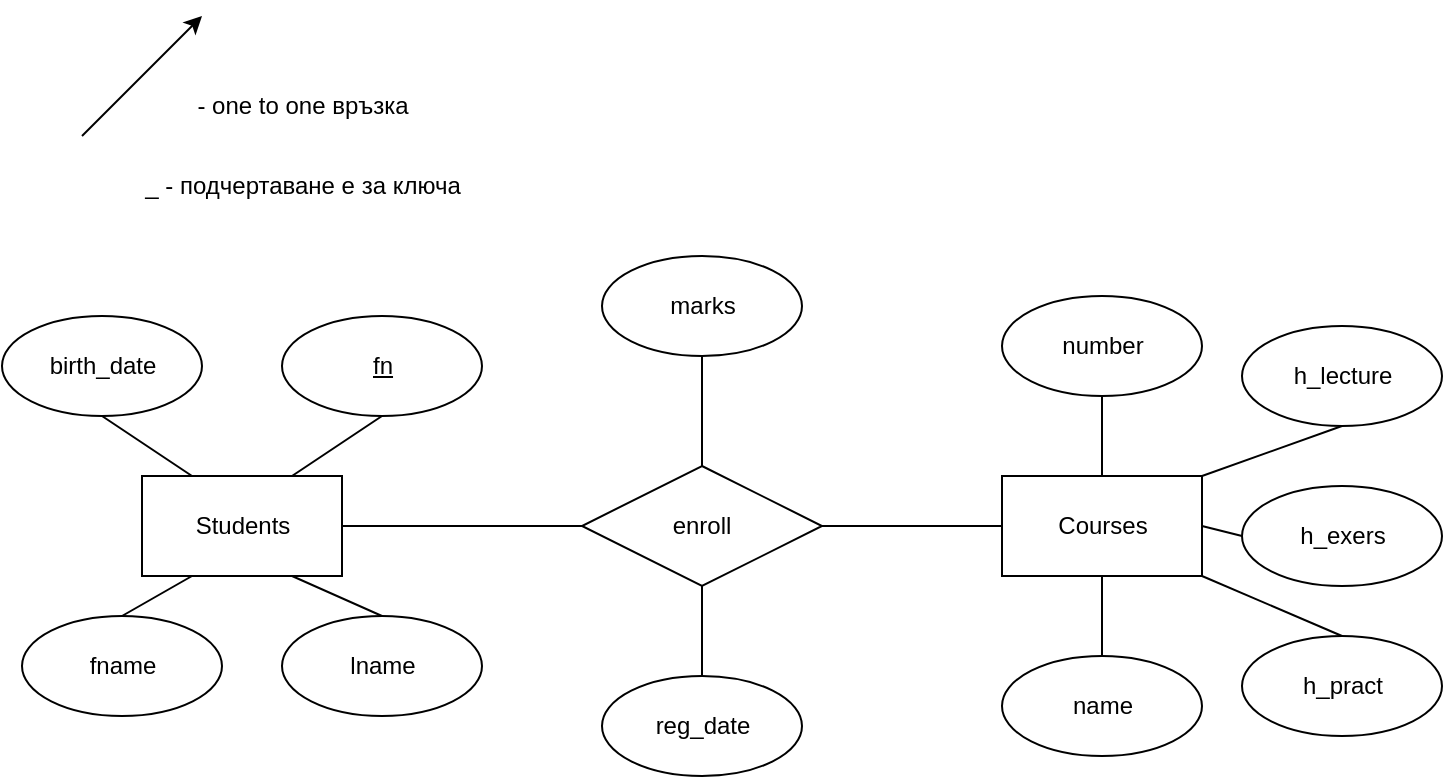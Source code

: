 <mxfile>
    <diagram id="ciqAjXtuLaoP3qyxwcB9" name="Page-1">
        <mxGraphModel dx="1066" dy="608" grid="1" gridSize="10" guides="1" tooltips="1" connect="1" arrows="1" fold="1" page="1" pageScale="1" pageWidth="850" pageHeight="1100" math="0" shadow="0">
            <root>
                <mxCell id="0"/>
                <mxCell id="1" parent="0"/>
                <mxCell id="8" style="edgeStyle=none;html=1;exitX=0.25;exitY=0;exitDx=0;exitDy=0;entryX=0.5;entryY=1;entryDx=0;entryDy=0;endArrow=none;endFill=0;" parent="1" source="2" target="7" edge="1">
                    <mxGeometry relative="1" as="geometry"/>
                </mxCell>
                <mxCell id="10" style="edgeStyle=none;html=1;exitX=0.75;exitY=0;exitDx=0;exitDy=0;entryX=0.5;entryY=1;entryDx=0;entryDy=0;endArrow=none;endFill=0;" parent="1" source="2" target="6" edge="1">
                    <mxGeometry relative="1" as="geometry"/>
                </mxCell>
                <mxCell id="11" style="edgeStyle=none;html=1;exitX=0.25;exitY=1;exitDx=0;exitDy=0;entryX=0.5;entryY=0;entryDx=0;entryDy=0;endArrow=none;endFill=0;" parent="1" source="2" target="5" edge="1">
                    <mxGeometry relative="1" as="geometry"/>
                </mxCell>
                <mxCell id="12" style="edgeStyle=none;html=1;exitX=0.75;exitY=1;exitDx=0;exitDy=0;entryX=0.5;entryY=0;entryDx=0;entryDy=0;endArrow=none;endFill=0;" parent="1" source="2" target="4" edge="1">
                    <mxGeometry relative="1" as="geometry"/>
                </mxCell>
                <mxCell id="27" style="edgeStyle=none;html=1;exitX=1;exitY=0.5;exitDx=0;exitDy=0;entryX=0;entryY=0.5;entryDx=0;entryDy=0;endArrow=none;endFill=0;" parent="1" source="2" target="26" edge="1">
                    <mxGeometry relative="1" as="geometry"/>
                </mxCell>
                <mxCell id="2" value="Students" style="html=1;dashed=0;whitespace=wrap;glass=0;rounded=0;shadow=0;" parent="1" vertex="1">
                    <mxGeometry x="170" y="250" width="100" height="50" as="geometry"/>
                </mxCell>
                <mxCell id="4" value="lname" style="shape=ellipse;html=1;dashed=0;whitespace=wrap;perimeter=ellipsePerimeter;" parent="1" vertex="1">
                    <mxGeometry x="240" y="320" width="100" height="50" as="geometry"/>
                </mxCell>
                <mxCell id="5" value="fname" style="shape=ellipse;html=1;dashed=0;whitespace=wrap;perimeter=ellipsePerimeter;shadow=0;" parent="1" vertex="1">
                    <mxGeometry x="110" y="320" width="100" height="50" as="geometry"/>
                </mxCell>
                <mxCell id="6" value="&lt;u&gt;fn&lt;/u&gt;" style="shape=ellipse;html=1;dashed=0;whitespace=wrap;perimeter=ellipsePerimeter;" parent="1" vertex="1">
                    <mxGeometry x="240" y="170" width="100" height="50" as="geometry"/>
                </mxCell>
                <mxCell id="7" value="birth_date" style="shape=ellipse;html=1;dashed=0;whitespace=wrap;perimeter=ellipsePerimeter;" parent="1" vertex="1">
                    <mxGeometry x="100" y="170" width="100" height="50" as="geometry"/>
                </mxCell>
                <mxCell id="14" style="edgeStyle=none;html=1;exitX=0.5;exitY=0;exitDx=0;exitDy=0;entryX=0.5;entryY=1;entryDx=0;entryDy=0;endArrow=none;endFill=0;" parent="1" source="18" target="22" edge="1">
                    <mxGeometry relative="1" as="geometry"/>
                </mxCell>
                <mxCell id="15" style="edgeStyle=none;html=1;exitX=1;exitY=0;exitDx=0;exitDy=0;entryX=0.5;entryY=1;entryDx=0;entryDy=0;endArrow=none;endFill=0;" parent="1" source="18" target="21" edge="1">
                    <mxGeometry relative="1" as="geometry"/>
                </mxCell>
                <mxCell id="16" style="edgeStyle=none;html=1;exitX=1;exitY=1;exitDx=0;exitDy=0;entryX=0.5;entryY=0;entryDx=0;entryDy=0;endArrow=none;endFill=0;" parent="1" source="18" target="20" edge="1">
                    <mxGeometry relative="1" as="geometry"/>
                </mxCell>
                <mxCell id="17" style="edgeStyle=none;html=1;exitX=1;exitY=0.5;exitDx=0;exitDy=0;entryX=0;entryY=0.5;entryDx=0;entryDy=0;endArrow=none;endFill=0;" parent="1" source="18" target="19" edge="1">
                    <mxGeometry relative="1" as="geometry"/>
                </mxCell>
                <mxCell id="25" style="edgeStyle=none;html=1;exitX=0.5;exitY=1;exitDx=0;exitDy=0;entryX=0.5;entryY=0;entryDx=0;entryDy=0;endArrow=none;endFill=0;" parent="1" source="18" target="24" edge="1">
                    <mxGeometry relative="1" as="geometry"/>
                </mxCell>
                <mxCell id="18" value="Courses" style="html=1;dashed=0;whitespace=wrap;" parent="1" vertex="1">
                    <mxGeometry x="600" y="250" width="100" height="50" as="geometry"/>
                </mxCell>
                <mxCell id="19" value="h_exers" style="shape=ellipse;html=1;dashed=0;whitespace=wrap;perimeter=ellipsePerimeter;" parent="1" vertex="1">
                    <mxGeometry x="720" y="255" width="100" height="50" as="geometry"/>
                </mxCell>
                <mxCell id="20" value="h_pract" style="shape=ellipse;html=1;dashed=0;whitespace=wrap;perimeter=ellipsePerimeter;" parent="1" vertex="1">
                    <mxGeometry x="720" y="330" width="100" height="50" as="geometry"/>
                </mxCell>
                <mxCell id="21" value="h_lecture" style="shape=ellipse;html=1;dashed=0;whitespace=wrap;perimeter=ellipsePerimeter;" parent="1" vertex="1">
                    <mxGeometry x="720" y="175" width="100" height="50" as="geometry"/>
                </mxCell>
                <mxCell id="22" value="number" style="shape=ellipse;html=1;dashed=0;whitespace=wrap;perimeter=ellipsePerimeter;" parent="1" vertex="1">
                    <mxGeometry x="600" y="160" width="100" height="50" as="geometry"/>
                </mxCell>
                <mxCell id="24" value="name" style="shape=ellipse;html=1;dashed=0;whitespace=wrap;perimeter=ellipsePerimeter;" parent="1" vertex="1">
                    <mxGeometry x="600" y="340" width="100" height="50" as="geometry"/>
                </mxCell>
                <mxCell id="28" style="edgeStyle=none;html=1;exitX=1;exitY=0.5;exitDx=0;exitDy=0;entryX=0;entryY=0.5;entryDx=0;entryDy=0;endArrow=none;endFill=0;" parent="1" source="26" target="18" edge="1">
                    <mxGeometry relative="1" as="geometry"/>
                </mxCell>
                <mxCell id="26" value="enroll" style="shape=rhombus;perimeter=rhombusPerimeter;whiteSpace=wrap;html=1;align=center;" parent="1" vertex="1">
                    <mxGeometry x="390" y="245" width="120" height="60" as="geometry"/>
                </mxCell>
                <mxCell id="31" style="edgeStyle=none;html=1;exitX=0.5;exitY=0;exitDx=0;exitDy=0;entryX=0.5;entryY=1;entryDx=0;entryDy=0;endArrow=none;endFill=0;" parent="1" source="30" target="26" edge="1">
                    <mxGeometry relative="1" as="geometry"/>
                </mxCell>
                <mxCell id="30" value="reg_date" style="shape=ellipse;html=1;dashed=0;whitespace=wrap;perimeter=ellipsePerimeter;" parent="1" vertex="1">
                    <mxGeometry x="400" y="350" width="100" height="50" as="geometry"/>
                </mxCell>
                <mxCell id="33" style="edgeStyle=none;html=1;exitX=0.5;exitY=1;exitDx=0;exitDy=0;entryX=0.5;entryY=0;entryDx=0;entryDy=0;endArrow=none;endFill=0;" parent="1" source="32" target="26" edge="1">
                    <mxGeometry relative="1" as="geometry"/>
                </mxCell>
                <mxCell id="32" value="marks" style="shape=ellipse;html=1;dashed=0;whitespace=wrap;perimeter=ellipsePerimeter;" parent="1" vertex="1">
                    <mxGeometry x="400" y="140" width="100" height="50" as="geometry"/>
                </mxCell>
                <mxCell id="36" value="_ - подчертаване е за ключа" style="text;html=1;align=center;verticalAlign=middle;resizable=0;points=[];autosize=1;strokeColor=none;fillColor=none;" parent="1" vertex="1">
                    <mxGeometry x="160" y="90" width="180" height="30" as="geometry"/>
                </mxCell>
                <mxCell id="38" value="" style="html=1;labelBackgroundColor=#ffffff;endArrow=classic;endFill=1;endSize=6;jettySize=auto;orthogonalLoop=1;strokeWidth=1;fontSize=14;" parent="1" edge="1">
                    <mxGeometry width="60" height="60" relative="1" as="geometry">
                        <mxPoint x="140" y="80" as="sourcePoint"/>
                        <mxPoint x="200" y="20" as="targetPoint"/>
                    </mxGeometry>
                </mxCell>
                <mxCell id="39" value="- one to one връзка" style="text;html=1;align=center;verticalAlign=middle;resizable=0;points=[];autosize=1;strokeColor=none;fillColor=none;rounded=0;shadow=0;glass=0;sketch=0;" parent="1" vertex="1">
                    <mxGeometry x="185" y="50" width="130" height="30" as="geometry"/>
                </mxCell>
            </root>
        </mxGraphModel>
    </diagram>
    <diagram id="BYpEgx1NPI-1AtL5_44J" name="Задача 1">
        <mxGraphModel dx="1066" dy="608" grid="1" gridSize="10" guides="1" tooltips="1" connect="1" arrows="1" fold="1" page="1" pageScale="1" pageWidth="850" pageHeight="1100" math="0" shadow="0">
            <root>
                <mxCell id="0"/>
                <mxCell id="1" parent="0"/>
                <mxCell id="nQiEUatA1W62KQJKbCj_-5" style="edgeStyle=none;html=1;exitX=0;exitY=0.5;exitDx=0;exitDy=0;entryX=1;entryY=0.5;entryDx=0;entryDy=0;endArrow=none;endFill=0;" parent="1" source="nQiEUatA1W62KQJKbCj_-1" target="nQiEUatA1W62KQJKbCj_-4" edge="1">
                    <mxGeometry relative="1" as="geometry"/>
                </mxCell>
                <mxCell id="nQiEUatA1W62KQJKbCj_-6" style="edgeStyle=none;html=1;exitX=0.5;exitY=0;exitDx=0;exitDy=0;entryX=0.5;entryY=1;entryDx=0;entryDy=0;endArrow=none;endFill=0;" parent="1" source="nQiEUatA1W62KQJKbCj_-1" target="nQiEUatA1W62KQJKbCj_-2" edge="1">
                    <mxGeometry relative="1" as="geometry"/>
                </mxCell>
                <mxCell id="nQiEUatA1W62KQJKbCj_-7" style="edgeStyle=none;html=1;exitX=0.5;exitY=1;exitDx=0;exitDy=0;entryX=0.5;entryY=0;entryDx=0;entryDy=0;endArrow=none;endFill=0;" parent="1" source="nQiEUatA1W62KQJKbCj_-1" target="nQiEUatA1W62KQJKbCj_-3" edge="1">
                    <mxGeometry relative="1" as="geometry"/>
                </mxCell>
                <mxCell id="nQiEUatA1W62KQJKbCj_-1" value="Teams" style="whiteSpace=wrap;html=1;align=center;" parent="1" vertex="1">
                    <mxGeometry x="360" y="170" width="100" height="40" as="geometry"/>
                </mxCell>
                <mxCell id="nQiEUatA1W62KQJKbCj_-2" value="&lt;u&gt;name&lt;/u&gt;" style="ellipse;whiteSpace=wrap;html=1;align=center;" parent="1" vertex="1">
                    <mxGeometry x="360" y="90" width="100" height="40" as="geometry"/>
                </mxCell>
                <mxCell id="nQiEUatA1W62KQJKbCj_-3" value="org_color" style="ellipse;whiteSpace=wrap;html=1;align=center;" parent="1" vertex="1">
                    <mxGeometry x="360" y="240" width="100" height="40" as="geometry"/>
                </mxCell>
                <mxCell id="nQiEUatA1W62KQJKbCj_-4" value="alt_color" style="ellipse;whiteSpace=wrap;html=1;align=center;" parent="1" vertex="1">
                    <mxGeometry x="240" y="170" width="100" height="40" as="geometry"/>
                </mxCell>
                <mxCell id="nQiEUatA1W62KQJKbCj_-8" style="edgeStyle=none;html=1;exitX=0.5;exitY=1;exitDx=0;exitDy=0;entryX=0.5;entryY=0;entryDx=0;entryDy=0;endArrow=none;endFill=0;" parent="1" source="nQiEUatA1W62KQJKbCj_-11" target="nQiEUatA1W62KQJKbCj_-14" edge="1">
                    <mxGeometry relative="1" as="geometry"/>
                </mxCell>
                <mxCell id="nQiEUatA1W62KQJKbCj_-9" style="edgeStyle=none;html=1;exitX=0.5;exitY=0;exitDx=0;exitDy=0;entryX=0.5;entryY=1;entryDx=0;entryDy=0;endArrow=none;endFill=0;" parent="1" source="nQiEUatA1W62KQJKbCj_-11" target="nQiEUatA1W62KQJKbCj_-12" edge="1">
                    <mxGeometry relative="1" as="geometry"/>
                </mxCell>
                <mxCell id="nQiEUatA1W62KQJKbCj_-11" value="Players" style="whiteSpace=wrap;html=1;align=center;" parent="1" vertex="1">
                    <mxGeometry x="670" y="170" width="100" height="40" as="geometry"/>
                </mxCell>
                <mxCell id="nQiEUatA1W62KQJKbCj_-12" value="&lt;u&gt;name&lt;/u&gt;" style="ellipse;whiteSpace=wrap;html=1;align=center;" parent="1" vertex="1">
                    <mxGeometry x="670" y="90" width="100" height="40" as="geometry"/>
                </mxCell>
                <mxCell id="nQiEUatA1W62KQJKbCj_-14" value="birth_date" style="ellipse;whiteSpace=wrap;html=1;align=center;" parent="1" vertex="1">
                    <mxGeometry x="670" y="270" width="100" height="40" as="geometry"/>
                </mxCell>
                <mxCell id="nQiEUatA1W62KQJKbCj_-16" style="edgeStyle=none;html=1;entryX=1;entryY=0.5;entryDx=0;entryDy=0;endArrow=classic;endFill=1;exitX=0;exitY=0.5;exitDx=0;exitDy=0;startArrow=none;startFill=0;" parent="1" source="nQiEUatA1W62KQJKbCj_-15" target="nQiEUatA1W62KQJKbCj_-1" edge="1">
                    <mxGeometry relative="1" as="geometry">
                        <mxPoint x="528" y="204" as="sourcePoint"/>
                    </mxGeometry>
                </mxCell>
                <mxCell id="nQiEUatA1W62KQJKbCj_-18" style="edgeStyle=none;html=1;entryX=0;entryY=0.5;entryDx=0;entryDy=0;endArrow=none;endFill=0;exitX=1;exitY=0.5;exitDx=0;exitDy=0;" parent="1" source="nQiEUatA1W62KQJKbCj_-15" target="nQiEUatA1W62KQJKbCj_-11" edge="1">
                    <mxGeometry relative="1" as="geometry"/>
                </mxCell>
                <mxCell id="nQiEUatA1W62KQJKbCj_-15" value="plays" style="shape=rhombus;perimeter=rhombusPerimeter;whiteSpace=wrap;html=1;align=center;" parent="1" vertex="1">
                    <mxGeometry x="500" y="160" width="120" height="60" as="geometry"/>
                </mxCell>
                <mxCell id="nQiEUatA1W62KQJKbCj_-21" style="edgeStyle=none;html=1;exitX=0;exitY=0.5;exitDx=0;exitDy=0;entryX=1;entryY=0;entryDx=0;entryDy=0;startArrow=none;startFill=0;endArrow=classic;endFill=1;" parent="1" source="nQiEUatA1W62KQJKbCj_-19" target="nQiEUatA1W62KQJKbCj_-1" edge="1">
                    <mxGeometry relative="1" as="geometry"/>
                </mxCell>
                <mxCell id="nQiEUatA1W62KQJKbCj_-22" style="edgeStyle=none;html=1;exitX=1;exitY=0.5;exitDx=0;exitDy=0;entryX=0;entryY=0;entryDx=0;entryDy=0;startArrow=none;startFill=0;endArrow=halfCircle;endFill=0;" parent="1" source="nQiEUatA1W62KQJKbCj_-19" target="nQiEUatA1W62KQJKbCj_-11" edge="1">
                    <mxGeometry relative="1" as="geometry"/>
                </mxCell>
                <mxCell id="nQiEUatA1W62KQJKbCj_-19" value="captain" style="shape=rhombus;perimeter=rhombusPerimeter;whiteSpace=wrap;html=1;align=center;" parent="1" vertex="1">
                    <mxGeometry x="510" y="70" width="120" height="60" as="geometry"/>
                </mxCell>
            </root>
        </mxGraphModel>
    </diagram>
</mxfile>